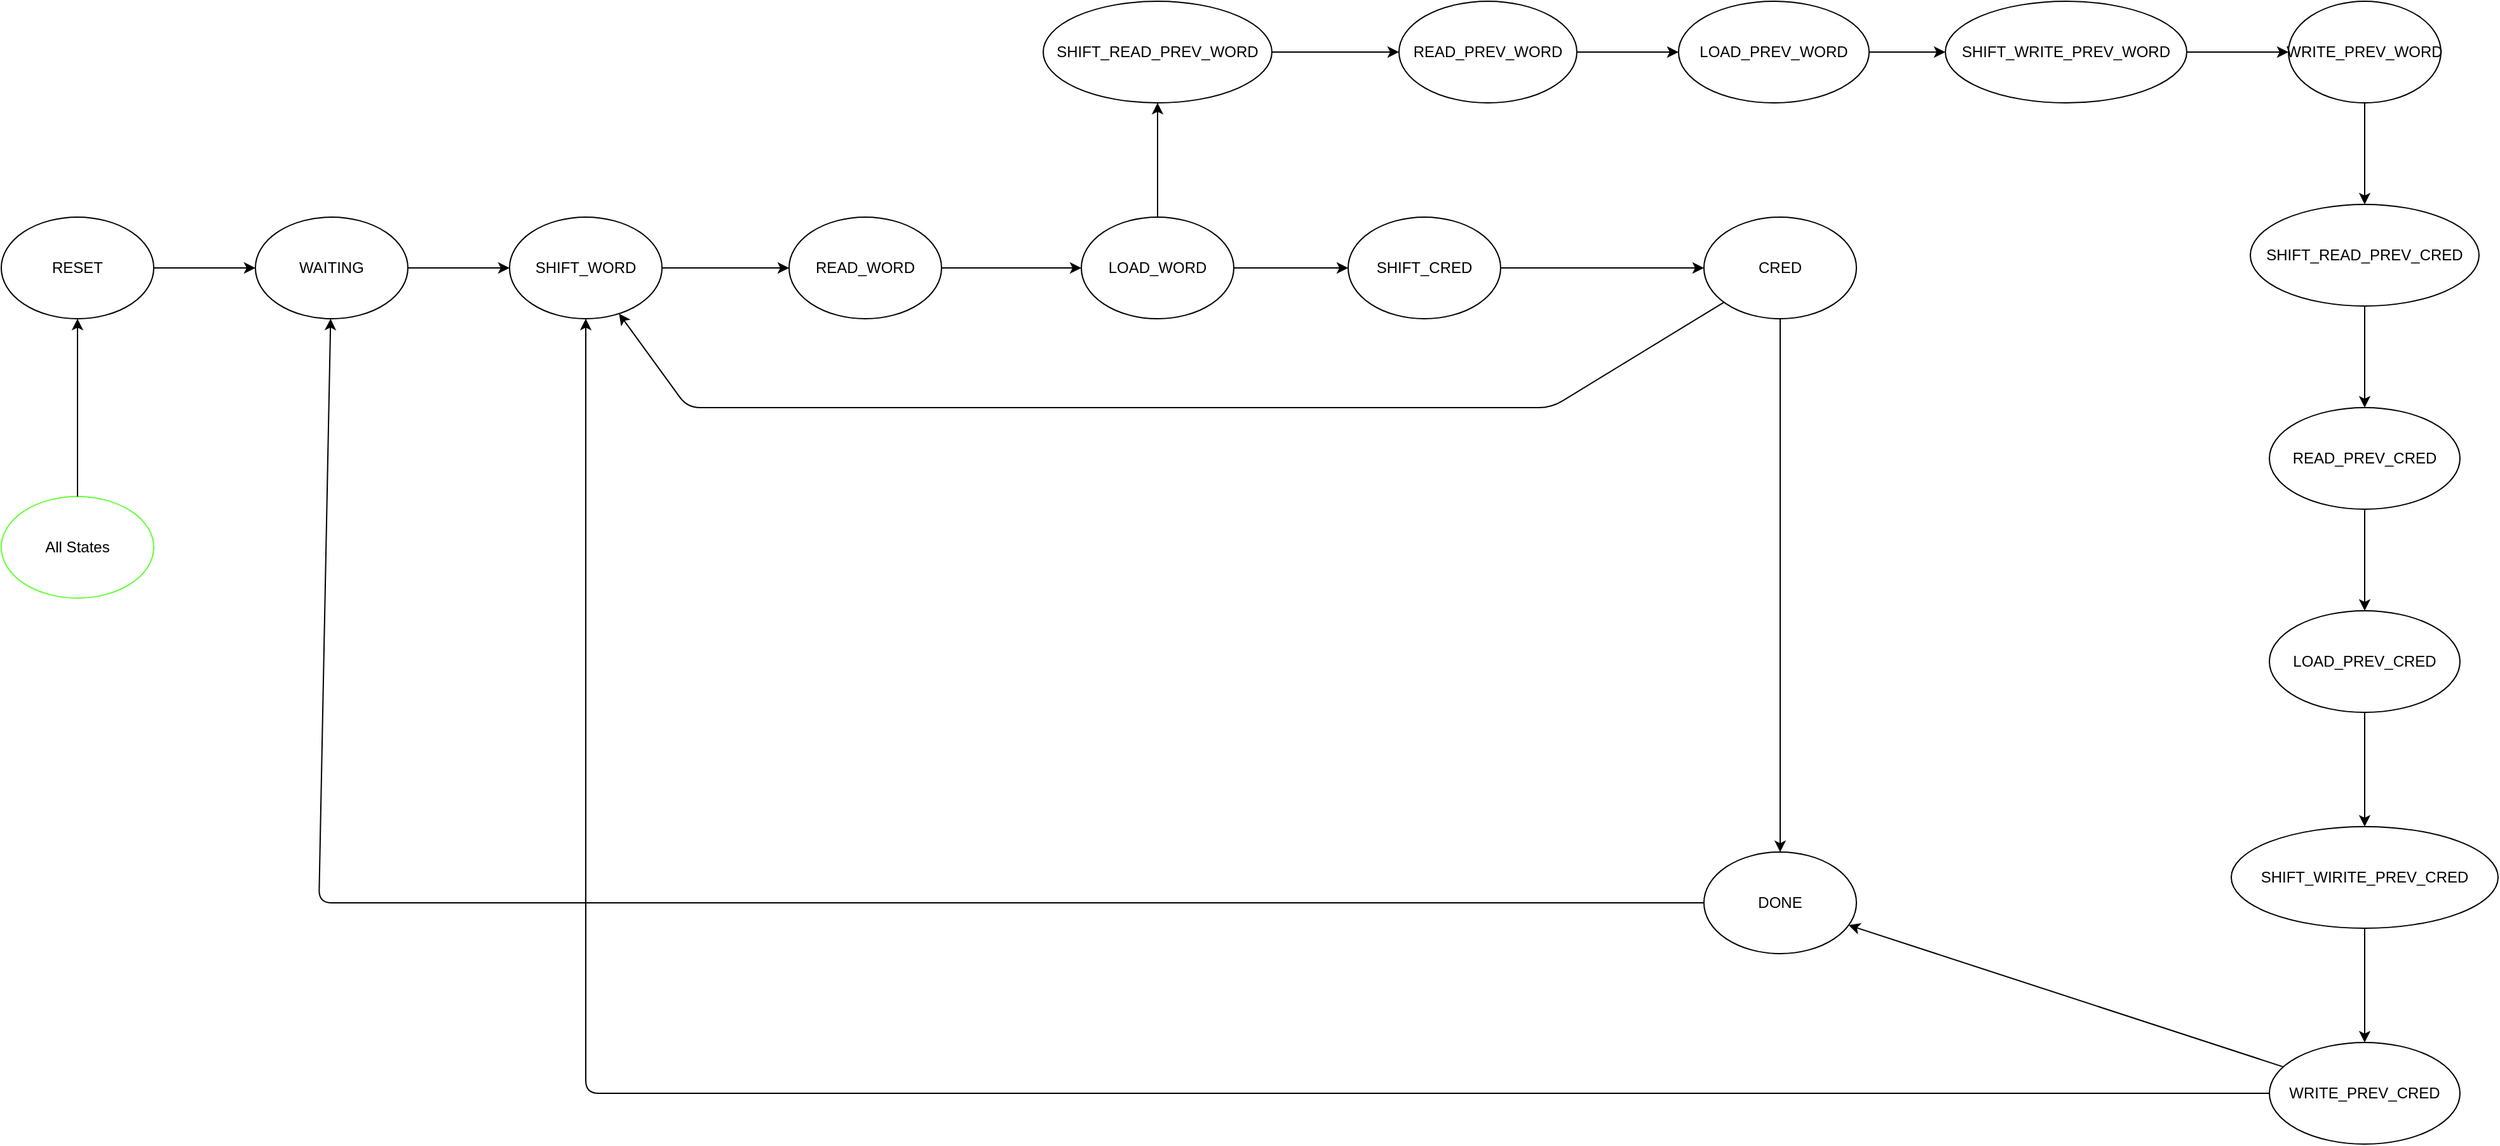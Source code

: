 <mxfile>
    <diagram name="Page-1" id="K4JvfOPezdbW2CZH5aZD">
        <mxGraphModel dx="2908" dy="1222" grid="1" gridSize="10" guides="1" tooltips="1" connect="1" arrows="1" fold="1" page="1" pageScale="1" pageWidth="1654" pageHeight="1169" math="0" shadow="0">
            <root>
                <mxCell id="0"/>
                <mxCell id="1" parent="0"/>
                <mxCell id="PBC2gBNQ4anp6FJxkZ_d-1" value="SHIFT_READ_PREV_WORD" style="ellipse;whiteSpace=wrap;html=1;" parent="1" vertex="1">
                    <mxGeometry x="1120" y="150" width="180" height="80" as="geometry"/>
                </mxCell>
                <mxCell id="PBC2gBNQ4anp6FJxkZ_d-2" value="LOAD_WORD" style="ellipse;whiteSpace=wrap;html=1;" parent="1" vertex="1">
                    <mxGeometry x="1150" y="320" width="120" height="80" as="geometry"/>
                </mxCell>
                <mxCell id="PBC2gBNQ4anp6FJxkZ_d-3" value="LOAD_PREV_WORD" style="ellipse;whiteSpace=wrap;html=1;" parent="1" vertex="1">
                    <mxGeometry x="1620" y="150" width="150" height="80" as="geometry"/>
                </mxCell>
                <mxCell id="PBC2gBNQ4anp6FJxkZ_d-4" value="SHIFT_WORD" style="ellipse;whiteSpace=wrap;html=1;" parent="1" vertex="1">
                    <mxGeometry x="700" y="320" width="120" height="80" as="geometry"/>
                </mxCell>
                <mxCell id="PBC2gBNQ4anp6FJxkZ_d-5" value="READ_WORD" style="ellipse;whiteSpace=wrap;html=1;" parent="1" vertex="1">
                    <mxGeometry x="920" y="320" width="120" height="80" as="geometry"/>
                </mxCell>
                <mxCell id="PBC2gBNQ4anp6FJxkZ_d-6" value="WAITING" style="ellipse;whiteSpace=wrap;html=1;" parent="1" vertex="1">
                    <mxGeometry x="500" y="320" width="120" height="80" as="geometry"/>
                </mxCell>
                <mxCell id="PBC2gBNQ4anp6FJxkZ_d-7" value="RESET" style="ellipse;whiteSpace=wrap;html=1;" parent="1" vertex="1">
                    <mxGeometry x="300" y="320" width="120" height="80" as="geometry"/>
                </mxCell>
                <mxCell id="PBC2gBNQ4anp6FJxkZ_d-31" style="edgeStyle=orthogonalEdgeStyle;rounded=0;orthogonalLoop=1;jettySize=auto;html=1;entryX=0.515;entryY=1.017;entryDx=0;entryDy=0;entryPerimeter=0;" parent="1" edge="1">
                    <mxGeometry relative="1" as="geometry">
                        <mxPoint x="827" y="620" as="sourcePoint"/>
                    </mxGeometry>
                </mxCell>
                <mxCell id="PBC2gBNQ4anp6FJxkZ_d-44" value="All States" style="ellipse;whiteSpace=wrap;html=1;strokeColor=#65FF36;" parent="1" vertex="1">
                    <mxGeometry x="300" y="540" width="120" height="80" as="geometry"/>
                </mxCell>
                <mxCell id="5" value="SHIFT_WIRITE_PREV_CRED" style="ellipse;whiteSpace=wrap;html=1;" parent="1" vertex="1">
                    <mxGeometry x="2055" y="800" width="210" height="80" as="geometry"/>
                </mxCell>
                <mxCell id="6" value="READ_PREV_CRED" style="ellipse;whiteSpace=wrap;html=1;" parent="1" vertex="1">
                    <mxGeometry x="2085" y="470" width="150" height="80" as="geometry"/>
                </mxCell>
                <mxCell id="7" value="SHIFT_READ_PREV_CRED" style="ellipse;whiteSpace=wrap;html=1;" parent="1" vertex="1">
                    <mxGeometry x="2070" y="310" width="180" height="80" as="geometry"/>
                </mxCell>
                <mxCell id="8" value="WRITE_PREV_WORD" style="ellipse;whiteSpace=wrap;html=1;" parent="1" vertex="1">
                    <mxGeometry x="2100" y="150" width="120" height="80" as="geometry"/>
                </mxCell>
                <mxCell id="9" value="SHIFT_WRITE_PREV_WORD" style="ellipse;whiteSpace=wrap;html=1;" parent="1" vertex="1">
                    <mxGeometry x="1830" y="150" width="190" height="80" as="geometry"/>
                </mxCell>
                <mxCell id="10" value="LOAD_PREV_CRED" style="ellipse;whiteSpace=wrap;html=1;" parent="1" vertex="1">
                    <mxGeometry x="2085" y="630" width="150" height="80" as="geometry"/>
                </mxCell>
                <mxCell id="11" value="WRITE_PREV_CRED&lt;span style=&quot;color: rgba(0, 0, 0, 0); font-family: monospace; font-size: 0px; text-align: start;&quot;&gt;%3CmxGraphModel%3E%3Croot%3E%3CmxCell%20id%3D%220%22%2F%3E%3CmxCell%20id%3D%221%22%20parent%3D%220%22%2F%3E%3CmxCell%20id%3D%222%22%20value%3D%22WAITING%22%20style%3D%22ellipse%3BwhiteSpace%3Dwrap%3Bhtml%3D1%3B%22%20vertex%3D%221%22%20parent%3D%221%22%3E%3CmxGeometry%20x%3D%221170%22%20y%3D%2280%22%20width%3D%22120%22%20height%3D%2280%22%20as%3D%22geometry%22%2F%3E%3C%2FmxCell%3E%3C%2Froot%3E%3C%2FmxGraphModel%3E&lt;/span&gt;&lt;span style=&quot;color: rgba(0, 0, 0, 0); font-family: monospace; font-size: 0px; text-align: start;&quot;&gt;%3CmxGraphModel%3E%3Croot%3E%3CmxCell%20id%3D%220%22%2F%3E%3CmxCell%20id%3D%221%22%20parent%3D%220%22%2F%3E%3CmxCell%20id%3D%222%22%20value%3D%22WAITING%22%20style%3D%22ellipse%3BwhiteSpace%3Dwrap%3Bhtml%3D1%3B%22%20vertex%3D%221%22%20parent%3D%221%22%3E%3CmxGeometry%20x%3D%221170%22%20y%3D%2280%22%20width%3D%22120%22%20height%3D%2280%22%20as%3D%22geometry%22%2F%3E%3C%2FmxCell%3E%3C%2Froot%3E%3C%2FmxGraphModel%3E&lt;/span&gt;" style="ellipse;whiteSpace=wrap;html=1;" parent="1" vertex="1">
                    <mxGeometry x="2085" y="970" width="150" height="80" as="geometry"/>
                </mxCell>
                <mxCell id="13" value="SHIFT_CRED&lt;span style=&quot;color: rgba(0, 0, 0, 0); font-family: monospace; font-size: 0px; text-align: start;&quot;&gt;%3CmxGraphModel%3E%3Croot%3E%3CmxCell%20id%3D%220%22%2F%3E%3CmxCell%20id%3D%221%22%20parent%3D%220%22%2F%3E%3CmxCell%20id%3D%222%22%20value%3D%22WRITE_PREV_CRED%26lt%3Bspan%20style%3D%26quot%3Bcolor%3A%20rgba(0%2C%200%2C%200%2C%200)%3B%20font-family%3A%20monospace%3B%20font-size%3A%200px%3B%20text-align%3A%20start%3B%26quot%3B%26gt%3B%253CmxGraphModel%253E%253Croot%253E%253CmxCell%2520id%253D%25220%2522%252F%253E%253CmxCell%2520id%253D%25221%2522%2520parent%253D%25220%2522%252F%253E%253CmxCell%2520id%253D%25222%2522%2520value%253D%2522WAITING%2522%2520style%253D%2522ellipse%253BwhiteSpace%253Dwrap%253Bhtml%253D1%253B%2522%2520vertex%253D%25221%2522%2520parent%253D%25221%2522%253E%253CmxGeometry%2520x%253D%25221170%2522%2520y%253D%252280%2522%2520width%253D%2522120%2522%2520height%253D%252280%2522%2520as%253D%2522geometry%2522%252F%253E%253C%252FmxCell%253E%253C%252Froot%253E%253C%252FmxGraphModel%253E%26lt%3B%2Fspan%26gt%3B%26lt%3Bspan%20style%3D%26quot%3Bcolor%3A%20rgba(0%2C%200%2C%200%2C%200)%3B%20font-family%3A%20monospace%3B%20font-size%3A%200px%3B%20text-align%3A%20start%3B%26quot%3B%26gt%3B%253CmxGraphModel%253E%253Croot%253E%253CmxCell%2520id%253D%25220%2522%252F%253E%253CmxCell%2520id%253D%25221%2522%2520parent%253D%25220%2522%252F%253E%253CmxCell%2520id%253D%25222%2522%2520value%253D%2522WAITING%2522%2520style%253D%2522ellipse%253BwhiteSpace%253Dwrap%253Bhtml%253D1%253B%2522%2520vertex%253D%25221%2522%2520parent%253D%25221%2522%253E%253CmxGeometry%2520x%253D%25221170%2522%2520y%253D%252280%2522%2520width%253D%2522120%2522%2520height%253D%252280%2522%2520as%253D%2522geometry%2522%252F%253E%253C%252FmxCell%253E%253C%252Froot%253E%253C%252FmxGraphModel%253E%26lt%3B%2Fspan%26gt%3B%22%20style%3D%22ellipse%3BwhiteSpace%3Dwrap%3Bhtml%3D1%3B%22%20vertex%3D%221%22%20parent%3D%221%22%3E%3CmxGeometry%20x%3D%221400%22%20y%3D%2280%22%20width%3D%22120%22%20height%3D%2280%22%20as%3D%22geometry%22%2F%3E%3C%2FmxCell%3E%3C%2Froot%3E%3C%2FmxGraphModel%3E&lt;/span&gt;" style="ellipse;whiteSpace=wrap;html=1;" parent="1" vertex="1">
                    <mxGeometry x="1360" y="320" width="120" height="80" as="geometry"/>
                </mxCell>
                <mxCell id="14" value="CRED" style="ellipse;whiteSpace=wrap;html=1;" parent="1" vertex="1">
                    <mxGeometry x="1640" y="320" width="120" height="80" as="geometry"/>
                </mxCell>
                <mxCell id="15" value="DONE" style="ellipse;whiteSpace=wrap;html=1;" parent="1" vertex="1">
                    <mxGeometry x="1640" y="820" width="120" height="80" as="geometry"/>
                </mxCell>
                <mxCell id="19" value="READ_PREV_WORD" style="ellipse;whiteSpace=wrap;html=1;" parent="1" vertex="1">
                    <mxGeometry x="1400" y="150" width="140" height="80" as="geometry"/>
                </mxCell>
                <mxCell id="25" value="" style="endArrow=classic;html=1;" parent="1" source="PBC2gBNQ4anp6FJxkZ_d-7" target="PBC2gBNQ4anp6FJxkZ_d-6" edge="1">
                    <mxGeometry width="50" height="50" relative="1" as="geometry">
                        <mxPoint x="460" y="330" as="sourcePoint"/>
                        <mxPoint x="510" y="280" as="targetPoint"/>
                    </mxGeometry>
                </mxCell>
                <mxCell id="27" value="" style="endArrow=classic;html=1;" parent="1" source="PBC2gBNQ4anp6FJxkZ_d-4" target="PBC2gBNQ4anp6FJxkZ_d-5" edge="1">
                    <mxGeometry width="50" height="50" relative="1" as="geometry">
                        <mxPoint x="820" y="320" as="sourcePoint"/>
                        <mxPoint x="870" y="270" as="targetPoint"/>
                    </mxGeometry>
                </mxCell>
                <mxCell id="29" value="" style="endArrow=classic;html=1;" parent="1" source="PBC2gBNQ4anp6FJxkZ_d-5" target="PBC2gBNQ4anp6FJxkZ_d-2" edge="1">
                    <mxGeometry width="50" height="50" relative="1" as="geometry">
                        <mxPoint x="1050" y="250" as="sourcePoint"/>
                        <mxPoint x="1100" y="200" as="targetPoint"/>
                    </mxGeometry>
                </mxCell>
                <mxCell id="30" value="" style="endArrow=classic;html=1;" parent="1" source="PBC2gBNQ4anp6FJxkZ_d-2" target="13" edge="1">
                    <mxGeometry width="50" height="50" relative="1" as="geometry">
                        <mxPoint x="1230" y="350" as="sourcePoint"/>
                        <mxPoint x="1280" y="300" as="targetPoint"/>
                    </mxGeometry>
                </mxCell>
                <mxCell id="31" value="" style="endArrow=classic;html=1;" parent="1" source="PBC2gBNQ4anp6FJxkZ_d-2" target="PBC2gBNQ4anp6FJxkZ_d-1" edge="1">
                    <mxGeometry width="50" height="50" relative="1" as="geometry">
                        <mxPoint x="1170" y="350" as="sourcePoint"/>
                        <mxPoint x="1140" y="460" as="targetPoint"/>
                    </mxGeometry>
                </mxCell>
                <mxCell id="33" value="" style="endArrow=classic;html=1;" parent="1" source="PBC2gBNQ4anp6FJxkZ_d-1" target="19" edge="1">
                    <mxGeometry width="50" height="50" relative="1" as="geometry">
                        <mxPoint x="1390" y="510" as="sourcePoint"/>
                        <mxPoint x="1440" y="460" as="targetPoint"/>
                    </mxGeometry>
                </mxCell>
                <mxCell id="35" value="" style="endArrow=classic;html=1;" parent="1" source="19" target="PBC2gBNQ4anp6FJxkZ_d-3" edge="1">
                    <mxGeometry width="50" height="50" relative="1" as="geometry">
                        <mxPoint x="1630" y="500" as="sourcePoint"/>
                        <mxPoint x="1680" y="450" as="targetPoint"/>
                    </mxGeometry>
                </mxCell>
                <mxCell id="36" value="" style="endArrow=classic;html=1;" parent="1" source="PBC2gBNQ4anp6FJxkZ_d-3" target="9" edge="1">
                    <mxGeometry width="50" height="50" relative="1" as="geometry">
                        <mxPoint x="1800" y="460" as="sourcePoint"/>
                        <mxPoint x="1850" y="410" as="targetPoint"/>
                    </mxGeometry>
                </mxCell>
                <mxCell id="37" value="" style="endArrow=classic;html=1;" parent="1" source="9" target="8" edge="1">
                    <mxGeometry width="50" height="50" relative="1" as="geometry">
                        <mxPoint x="2060" y="470" as="sourcePoint"/>
                        <mxPoint x="2110" y="420" as="targetPoint"/>
                    </mxGeometry>
                </mxCell>
                <mxCell id="39" value="" style="endArrow=classic;html=1;" parent="1" source="8" target="7" edge="1">
                    <mxGeometry width="50" height="50" relative="1" as="geometry">
                        <mxPoint x="2350" y="480" as="sourcePoint"/>
                        <mxPoint x="2400" y="430" as="targetPoint"/>
                    </mxGeometry>
                </mxCell>
                <mxCell id="40" value="" style="endArrow=classic;html=1;" parent="1" source="7" target="6" edge="1">
                    <mxGeometry width="50" height="50" relative="1" as="geometry">
                        <mxPoint x="2690" y="400" as="sourcePoint"/>
                        <mxPoint x="2740" y="350" as="targetPoint"/>
                    </mxGeometry>
                </mxCell>
                <mxCell id="41" value="" style="endArrow=classic;html=1;" parent="1" source="6" target="10" edge="1">
                    <mxGeometry width="50" height="50" relative="1" as="geometry">
                        <mxPoint x="2770" y="450" as="sourcePoint"/>
                        <mxPoint x="2820" y="400" as="targetPoint"/>
                    </mxGeometry>
                </mxCell>
                <mxCell id="42" value="" style="endArrow=classic;html=1;" parent="1" source="10" target="5" edge="1">
                    <mxGeometry width="50" height="50" relative="1" as="geometry">
                        <mxPoint x="3000" y="470" as="sourcePoint"/>
                        <mxPoint x="3050" y="420" as="targetPoint"/>
                    </mxGeometry>
                </mxCell>
                <mxCell id="43" value="" style="endArrow=classic;html=1;" parent="1" source="5" target="11" edge="1">
                    <mxGeometry width="50" height="50" relative="1" as="geometry">
                        <mxPoint x="3260" y="450" as="sourcePoint"/>
                        <mxPoint x="3310" y="400" as="targetPoint"/>
                    </mxGeometry>
                </mxCell>
                <mxCell id="44" value="" style="endArrow=classic;html=1;" parent="1" source="11" target="PBC2gBNQ4anp6FJxkZ_d-4" edge="1">
                    <mxGeometry width="50" height="50" relative="1" as="geometry">
                        <mxPoint x="3490" y="480" as="sourcePoint"/>
                        <mxPoint x="3540" y="430" as="targetPoint"/>
                        <Array as="points">
                            <mxPoint x="760" y="1010"/>
                        </Array>
                    </mxGeometry>
                </mxCell>
                <mxCell id="45" value="" style="endArrow=classic;html=1;" parent="1" source="11" target="15" edge="1">
                    <mxGeometry width="50" height="50" relative="1" as="geometry">
                        <mxPoint x="3620" y="540" as="sourcePoint"/>
                        <mxPoint x="3670" y="490" as="targetPoint"/>
                    </mxGeometry>
                </mxCell>
                <mxCell id="46" value="" style="endArrow=classic;html=1;" parent="1" source="13" target="14" edge="1">
                    <mxGeometry width="50" height="50" relative="1" as="geometry">
                        <mxPoint x="1440" y="310" as="sourcePoint"/>
                        <mxPoint x="1490" y="260" as="targetPoint"/>
                    </mxGeometry>
                </mxCell>
                <mxCell id="47" value="" style="endArrow=classic;html=1;" parent="1" source="14" target="PBC2gBNQ4anp6FJxkZ_d-4" edge="1">
                    <mxGeometry width="50" height="50" relative="1" as="geometry">
                        <mxPoint x="1540" y="360" as="sourcePoint"/>
                        <mxPoint x="1600" y="310" as="targetPoint"/>
                        <Array as="points">
                            <mxPoint x="1520" y="470"/>
                            <mxPoint x="840" y="470"/>
                        </Array>
                    </mxGeometry>
                </mxCell>
                <mxCell id="48" value="" style="endArrow=classic;html=1;" parent="1" source="14" target="15" edge="1">
                    <mxGeometry width="50" height="50" relative="1" as="geometry">
                        <mxPoint x="1580" y="370" as="sourcePoint"/>
                        <mxPoint x="1700" y="700" as="targetPoint"/>
                        <Array as="points"/>
                    </mxGeometry>
                </mxCell>
                <mxCell id="49" value="" style="endArrow=classic;html=1;" parent="1" source="15" target="PBC2gBNQ4anp6FJxkZ_d-6" edge="1">
                    <mxGeometry width="50" height="50" relative="1" as="geometry">
                        <mxPoint x="3480" y="660" as="sourcePoint"/>
                        <mxPoint x="3530" y="610" as="targetPoint"/>
                        <Array as="points">
                            <mxPoint x="550" y="860"/>
                        </Array>
                    </mxGeometry>
                </mxCell>
                <mxCell id="50" value="" style="endArrow=classic;html=1;" parent="1" source="PBC2gBNQ4anp6FJxkZ_d-6" target="PBC2gBNQ4anp6FJxkZ_d-4" edge="1">
                    <mxGeometry width="50" height="50" relative="1" as="geometry">
                        <mxPoint x="710" y="530" as="sourcePoint"/>
                        <mxPoint x="760" y="480" as="targetPoint"/>
                    </mxGeometry>
                </mxCell>
                <mxCell id="51" value="" style="endArrow=classic;html=1;" parent="1" source="PBC2gBNQ4anp6FJxkZ_d-44" target="PBC2gBNQ4anp6FJxkZ_d-7" edge="1">
                    <mxGeometry width="50" height="50" relative="1" as="geometry">
                        <mxPoint x="550" y="620" as="sourcePoint"/>
                        <mxPoint x="600" y="570" as="targetPoint"/>
                    </mxGeometry>
                </mxCell>
            </root>
        </mxGraphModel>
    </diagram>
</mxfile>